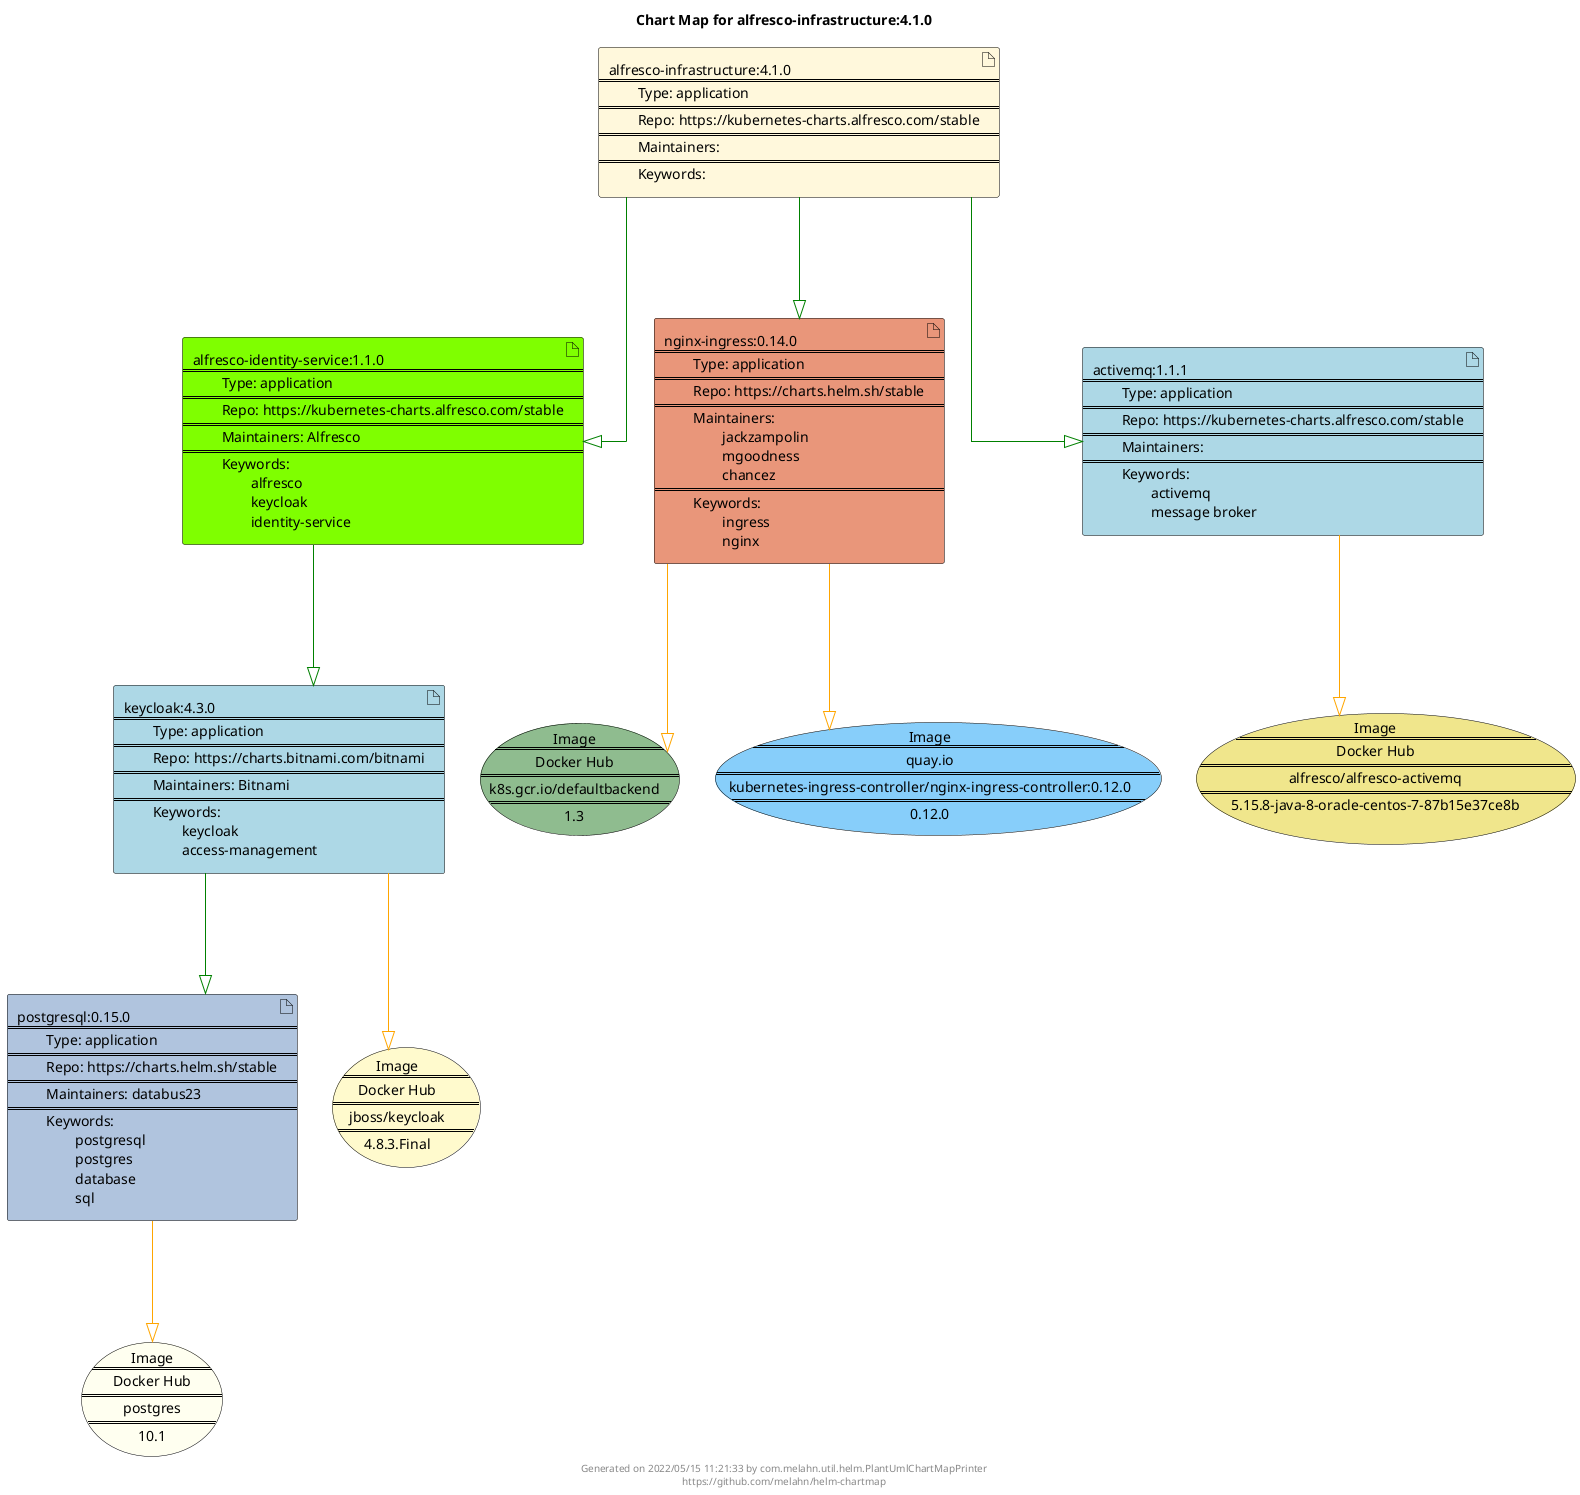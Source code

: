 @startuml
skinparam linetype ortho
skinparam backgroundColor white
skinparam usecaseBorderColor black
skinparam usecaseArrowColor LightSlateGray
skinparam artifactBorderColor black
skinparam artifactArrowColor LightSlateGray

title Chart Map for alfresco-infrastructure:4.1.0

'There are 6 referenced Helm Charts
artifact "postgresql:0.15.0\n====\n\tType: application\n====\n\tRepo: https://charts.helm.sh/stable\n====\n\tMaintainers: databus23\n====\n\tKeywords: \n\t\tpostgresql\n\t\tpostgres\n\t\tdatabase\n\t\tsql" as postgresql_0_15_0 #LightSteelBlue
artifact "alfresco-identity-service:1.1.0\n====\n\tType: application\n====\n\tRepo: https://kubernetes-charts.alfresco.com/stable\n====\n\tMaintainers: Alfresco\n====\n\tKeywords: \n\t\talfresco\n\t\tkeycloak\n\t\tidentity-service" as alfresco_identity_service_1_1_0 #Chartreuse
artifact "alfresco-infrastructure:4.1.0\n====\n\tType: application\n====\n\tRepo: https://kubernetes-charts.alfresco.com/stable\n====\n\tMaintainers: \n====\n\tKeywords: " as alfresco_infrastructure_4_1_0 #Cornsilk
artifact "keycloak:4.3.0\n====\n\tType: application\n====\n\tRepo: https://charts.bitnami.com/bitnami\n====\n\tMaintainers: Bitnami\n====\n\tKeywords: \n\t\tkeycloak\n\t\taccess-management" as keycloak_4_3_0 #LightBlue
artifact "nginx-ingress:0.14.0\n====\n\tType: application\n====\n\tRepo: https://charts.helm.sh/stable\n====\n\tMaintainers: \n\t\tjackzampolin\n\t\tmgoodness\n\t\tchancez\n====\n\tKeywords: \n\t\tingress\n\t\tnginx" as nginx_ingress_0_14_0 #DarkSalmon
artifact "activemq:1.1.1\n====\n\tType: application\n====\n\tRepo: https://kubernetes-charts.alfresco.com/stable\n====\n\tMaintainers: \n====\n\tKeywords: \n\t\tactivemq\n\t\tmessage broker" as activemq_1_1_1 #LightBlue

'There are 5 referenced Docker Images
usecase "Image\n====\nDocker Hub\n====\npostgres\n====\n10.1" as postgres_10_1 #Ivory
usecase "Image\n====\nDocker Hub\n====\njboss/keycloak\n====\n4.8.3.Final" as jboss_keycloak_4_8_3_Final #LemonChiffon
usecase "Image\n====\nDocker Hub\n====\nk8s.gcr.io/defaultbackend\n====\n1.3" as k8s_gcr_io_defaultbackend_1_3 #DarkSeaGreen
usecase "Image\n====\nquay.io\n====\nkubernetes-ingress-controller/nginx-ingress-controller:0.12.0\n====\n0.12.0" as quay_io_kubernetes_ingress_controller_nginx_ingress_controller_0_12_0 #LightSkyBlue
usecase "Image\n====\nDocker Hub\n====\nalfresco/alfresco-activemq\n====\n5.15.8-java-8-oracle-centos-7-87b15e37ce8b" as alfresco_alfresco_activemq_5_15_8_java_8_oracle_centos_7_87b15e37ce8b #Khaki

'Chart Dependencies
alfresco_infrastructure_4_1_0--[#green]-|>alfresco_identity_service_1_1_0
alfresco_identity_service_1_1_0--[#green]-|>keycloak_4_3_0
keycloak_4_3_0--[#green]-|>postgresql_0_15_0
alfresco_infrastructure_4_1_0--[#green]-|>nginx_ingress_0_14_0
alfresco_infrastructure_4_1_0--[#green]-|>activemq_1_1_1
postgresql_0_15_0--[#orange]-|>postgres_10_1
keycloak_4_3_0--[#orange]-|>jboss_keycloak_4_8_3_Final
nginx_ingress_0_14_0--[#orange]-|>k8s_gcr_io_defaultbackend_1_3
nginx_ingress_0_14_0--[#orange]-|>quay_io_kubernetes_ingress_controller_nginx_ingress_controller_0_12_0
activemq_1_1_1--[#orange]-|>alfresco_alfresco_activemq_5_15_8_java_8_oracle_centos_7_87b15e37ce8b

center footer Generated on 2022/05/15 11:21:33 by com.melahn.util.helm.PlantUmlChartMapPrinter\nhttps://github.com/melahn/helm-chartmap
@enduml

